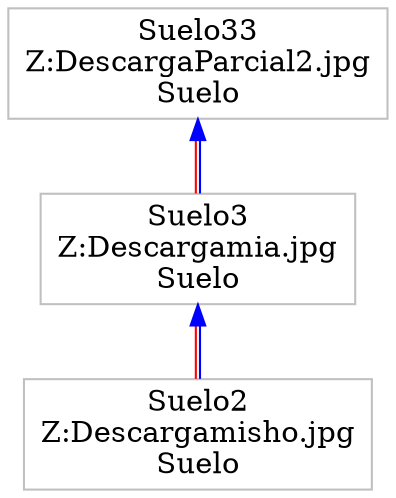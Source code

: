 digraph ColaAtencion {node [dir=both,shape=polygon, fontcolor="Black", height=0.5, color="Grey"]edge [color="blue", color="blue:red"]rankdir=BT
"Suelo2
Z:\Descarga\misho.jpg
Suelo"-> "Suelo3
Z:\Descarga\mia.jpg
Suelo"
"Suelo3
Z:\Descarga\mia.jpg
Suelo"-> "Suelo33
Z:\Descarga\Parcial2.jpg
Suelo"
}
